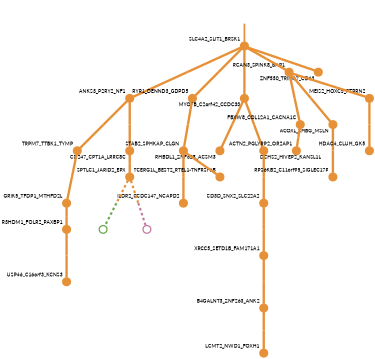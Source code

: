 strict digraph  {
graph[splines=false]; nodesep=0.7; rankdir=TB; ranksep=0.6; forcelabels=true; dpi=600; size=2.5;
0 [color="#e69138ff", fillcolor="#e69138ff", fixedsize=true, fontname=Lato, fontsize="12pt", height="0.25", label="", penwidth=3, shape=circle, style=filled, xlabel=SLC4A2_SLIT1_BRSK1];
6 [color="#e69138ff", fillcolor="#e69138ff", fixedsize=true, fontname=Lato, fontsize="12pt", height="0.25", label="", penwidth=3, shape=circle, style=filled, xlabel=ANKS3_P2RY2_NF1];
7 [color="#e69138ff", fillcolor="#e69138ff", fixedsize=true, fontname=Lato, fontsize="12pt", height="0.25", label="", penwidth=3, shape=circle, style=filled, xlabel=RYR1_DENND3_GDPD5];
9 [color="#e69138ff", fillcolor="#e69138ff", fixedsize=true, fontname=Lato, fontsize="12pt", height="0.25", label="", penwidth=3, shape=circle, style=filled, xlabel=MYO7B_C2orf42_CCDC33];
20 [color="#e69138ff", fillcolor="#e69138ff", fixedsize=true, fontname=Lato, fontsize="12pt", height="0.25", label="", penwidth=3, shape=circle, style=filled, xlabel=RCAN3_SPINK8_BAP1];
26 [color="#e69138ff", fillcolor="#e69138ff", fixedsize=true, fontname=Lato, fontsize="12pt", height="0.25", label="", penwidth=3, shape=circle, style=filled, xlabel=ZNF550_TRIM67_CD63];
2 [color="#e69138ff", fillcolor="#e69138ff", fixedsize=true, fontname=Lato, fontsize="12pt", height="0.25", label="", penwidth=3, shape=circle, style=filled, xlabel=CD3D_SNX2_SLC22A2];
11 [color="#e69138ff", fillcolor="#e69138ff", fixedsize=true, fontname=Lato, fontsize="12pt", height="0.25", label="", penwidth=3, shape=circle, style=filled, xlabel=XRCC5_SETD1B_FAM171A1];
3 [color="#e69138ff", fillcolor="#e69138ff", fixedsize=true, fontname=Lato, fontsize="12pt", height="0.25", label="", penwidth=3, shape=circle, style=filled, xlabel=TRPM7_TTBK1_TYMP];
18 [color="#e69138ff", fillcolor="#e69138ff", fixedsize=true, fontname=Lato, fontsize="12pt", height="0.25", label="", penwidth=3, shape=circle, style=filled, xlabel=GRIK5_TFDP1_MTHFD2L];
5 [color="#e69138ff", fillcolor="#e69138ff", fixedsize=true, fontname=Lato, fontsize="12pt", height="0.25", label="", penwidth=3, shape=circle, style=filled, xlabel=FBXW8_COL12A1_CACNA1C];
23 [color="#e69138ff", fillcolor="#e69138ff", fixedsize=true, fontname=Lato, fontsize="12pt", height="0.25", label="", penwidth=3, shape=circle, style=filled, xlabel=ACTN2_PGLYRP2_OR2AP1];
8 [color="#e69138ff", fillcolor="#e69138ff", fixedsize=true, fontname=Lato, fontsize="12pt", height="0.25", label="", penwidth=3, shape=circle, style=filled, xlabel=CD247_CPT1A_LRRC8C];
10 [color="#e69138ff", fillcolor="#e69138ff", fixedsize=true, fontname=Lato, fontsize="12pt", height="0.25", label="", penwidth=3, shape=circle, style=filled, xlabel=STAB2_SPHKAP_CLGN];
22 [color="#e69138ff", fillcolor="#e69138ff", fixedsize=true, fontname=Lato, fontsize="12pt", height="0.25", label="", penwidth=3, shape=circle, style=filled, xlabel=SPTLC1_JARID2_EPX];
1 [color="#e69138ff", fillcolor="#e69138ff", fixedsize=true, fontname=Lato, fontsize="12pt", height="0.25", label="", penwidth=3, shape=circle, style=filled, xlabel=RHBDL1_ZNF628_ACSM3];
15 [color="#e69138ff", fillcolor="#e69138ff", fixedsize=true, fontname=Lato, fontsize="12pt", height="0.25", label="", penwidth=3, shape=circle, style=filled, xlabel=DCHS2_HIVEP2_KANSL1L];
16 [color="#e69138ff", fillcolor="#e69138ff", fixedsize=true, fontname=Lato, fontsize="12pt", height="0.25", label="", penwidth=3, shape=circle, style=filled, xlabel=ILDR2_CCDC147_NCAPD2];
24 [color="#e69138ff", fillcolor="#e69138ff", fixedsize=true, fontname=Lato, fontsize="12pt", height="0.25", label="", penwidth=3, shape=circle, style=filled, xlabel="TCERG1L_BEST2_RTEL1-TNFRSF6B"];
19 [color="#e69138ff", fillcolor="#e69138ff", fixedsize=true, fontname=Lato, fontsize="12pt", height="0.25", label="", penwidth=3, shape=circle, style=filled, xlabel=B4GALNT3_ZNF263_ANK2];
13 [color="#e69138ff", fillcolor="#e69138ff", fixedsize=true, fontname=Lato, fontsize="12pt", height="0.25", label="", penwidth=3, shape=circle, style=filled, xlabel=ACOXL_SHBG_MSLN];
12 [color="#e69138ff", fillcolor="#e69138ff", fixedsize=true, fontname=Lato, fontsize="12pt", height="0.25", label="", penwidth=3, shape=circle, style=filled, xlabel=RPS6KB2_C11orf95_SIGLEC17P];
25 [color="#e69138ff", fillcolor="#e69138ff", fixedsize=true, fontname=Lato, fontsize="12pt", height="0.25", label="", penwidth=3, shape=circle, style=filled, xlabel=R3HDM1_FOLR2_PAXBP1];
14 [color="#e69138ff", fillcolor="#e69138ff", fixedsize=true, fontname=Lato, fontsize="12pt", height="0.25", label="", penwidth=3, shape=circle, style=filled, xlabel=LCMT2_NWD1_FOXH1];
21 [color="#e69138ff", fillcolor="#e69138ff", fixedsize=true, fontname=Lato, fontsize="12pt", height="0.25", label="", penwidth=3, shape=circle, style=filled, xlabel=MEIS2_HOXC5_PTPRN2];
17 [color="#e69138ff", fillcolor="#e69138ff", fixedsize=true, fontname=Lato, fontsize="12pt", height="0.25", label="", penwidth=3, shape=circle, style=filled, xlabel=HDAC4_CLUH_GK5];
27 [color="#6aa84fff", fillcolor="#6aa84fff", fixedsize=true, fontname=Lato, fontsize="12pt", height="0.25", label="", penwidth=3, shape=circle, style=solid, xlabel=""];
28 [color="#c27ba0ff", fillcolor="#c27ba0ff", fixedsize=true, fontname=Lato, fontsize="12pt", height="0.25", label="", penwidth=3, shape=circle, style=solid, xlabel=""];
4 [color="#e69138ff", fillcolor="#e69138ff", fixedsize=true, fontname=Lato, fontsize="12pt", height="0.25", label="", penwidth=3, shape=circle, style=filled, xlabel=USP46_C16orf3_KCNS3];
normal [label="", penwidth=3, style=invis, xlabel=SLC4A2_SLIT1_BRSK1];
0 -> 6  [arrowsize=0, color="#e69138ff;0.5:#e69138ff", minlen="2.0", penwidth="5.5", style=solid];
0 -> 7  [arrowsize=0, color="#e69138ff;0.5:#e69138ff", minlen="2.0", penwidth="5.5", style=solid];
0 -> 9  [arrowsize=0, color="#e69138ff;0.5:#e69138ff", minlen="2.0", penwidth="5.5", style=solid];
0 -> 20  [arrowsize=0, color="#e69138ff;0.5:#e69138ff", minlen="1.7999999523162842", penwidth="5.5", style=solid];
0 -> 26  [arrowsize=0, color="#e69138ff;0.5:#e69138ff", minlen="1.0", penwidth="5.5", style=solid];
6 -> 3  [arrowsize=0, color="#e69138ff;0.5:#e69138ff", minlen="2.0", penwidth="5.5", style=solid];
6 -> 8  [arrowsize=0, color="#e69138ff;0.5:#e69138ff", minlen="2.0", penwidth="5.5", style=solid];
7 -> 10  [arrowsize=0, color="#e69138ff;0.5:#e69138ff", minlen="2.0", penwidth="5.5", style=solid];
9 -> 1  [arrowsize=0, color="#e69138ff;0.5:#e69138ff", minlen="2.0", penwidth="5.5", style=solid];
9 -> 15  [arrowsize=0, color="#e69138ff;0.5:#e69138ff", minlen="2.0", penwidth="5.5", style=solid];
20 -> 5  [arrowsize=0, color="#e69138ff;0.5:#e69138ff", minlen="2.0", penwidth="5.5", style=solid];
20 -> 13  [arrowsize=0, color="#e69138ff;0.5:#e69138ff", minlen="2.0", penwidth="5.5", style=solid];
20 -> 21  [arrowsize=0, color="#e69138ff;0.5:#e69138ff", minlen="1.600000023841858", penwidth="5.5", style=solid];
2 -> 11  [arrowsize=0, color="#e69138ff;0.5:#e69138ff", minlen="2.0", penwidth="5.5", style=solid];
11 -> 19  [arrowsize=0, color="#e69138ff;0.5:#e69138ff", minlen="2.0", penwidth="5.5", style=solid];
3 -> 18  [arrowsize=0, color="#e69138ff;0.5:#e69138ff", minlen="2.0", penwidth="5.5", style=solid];
18 -> 25  [arrowsize=0, color="#e69138ff;0.5:#e69138ff", minlen="1.0", penwidth="5.5", style=solid];
5 -> 23  [arrowsize=0, color="#e69138ff;0.5:#e69138ff", minlen="1.1999999284744263", penwidth="5.5", style=solid];
8 -> 22  [arrowsize=0, color="#e69138ff;0.5:#e69138ff", minlen="1.1999999284744263", penwidth="5.5", style=solid];
10 -> 16  [arrowsize=0, color="#e69138ff;0.5:#e69138ff", minlen="2.0", penwidth="5.5", style=solid];
10 -> 24  [arrowsize=0, color="#e69138ff;0.5:#e69138ff", minlen="1.1999999284744263", penwidth="5.5", style=solid];
22 -> 27  [arrowsize=0, color="#e69138ff;0.5:#6aa84fff", minlen="2.0", penwidth=5, style=dashed];
22 -> 28  [arrowsize=0, color="#e69138ff;0.5:#c27ba0ff", minlen="2.0", penwidth=5, style=dashed];
15 -> 2  [arrowsize=0, color="#e69138ff;0.5:#e69138ff", minlen="2.0", penwidth="5.5", style=solid];
19 -> 14  [arrowsize=0, color="#e69138ff;0.5:#e69138ff", minlen="2.0", penwidth="5.5", style=solid];
13 -> 12  [arrowsize=0, color="#e69138ff;0.5:#e69138ff", minlen="2.0", penwidth="5.5", style=solid];
25 -> 4  [arrowsize=0, color="#e69138ff;0.5:#e69138ff", minlen="2.0", penwidth="5.5", style=solid];
21 -> 17  [arrowsize=0, color="#e69138ff;0.5:#e69138ff", minlen="2.0", penwidth="5.5", style=solid];
normal -> 0  [arrowsize=0, color="#e69138ff", label="", penwidth=4, style=solid];
}
